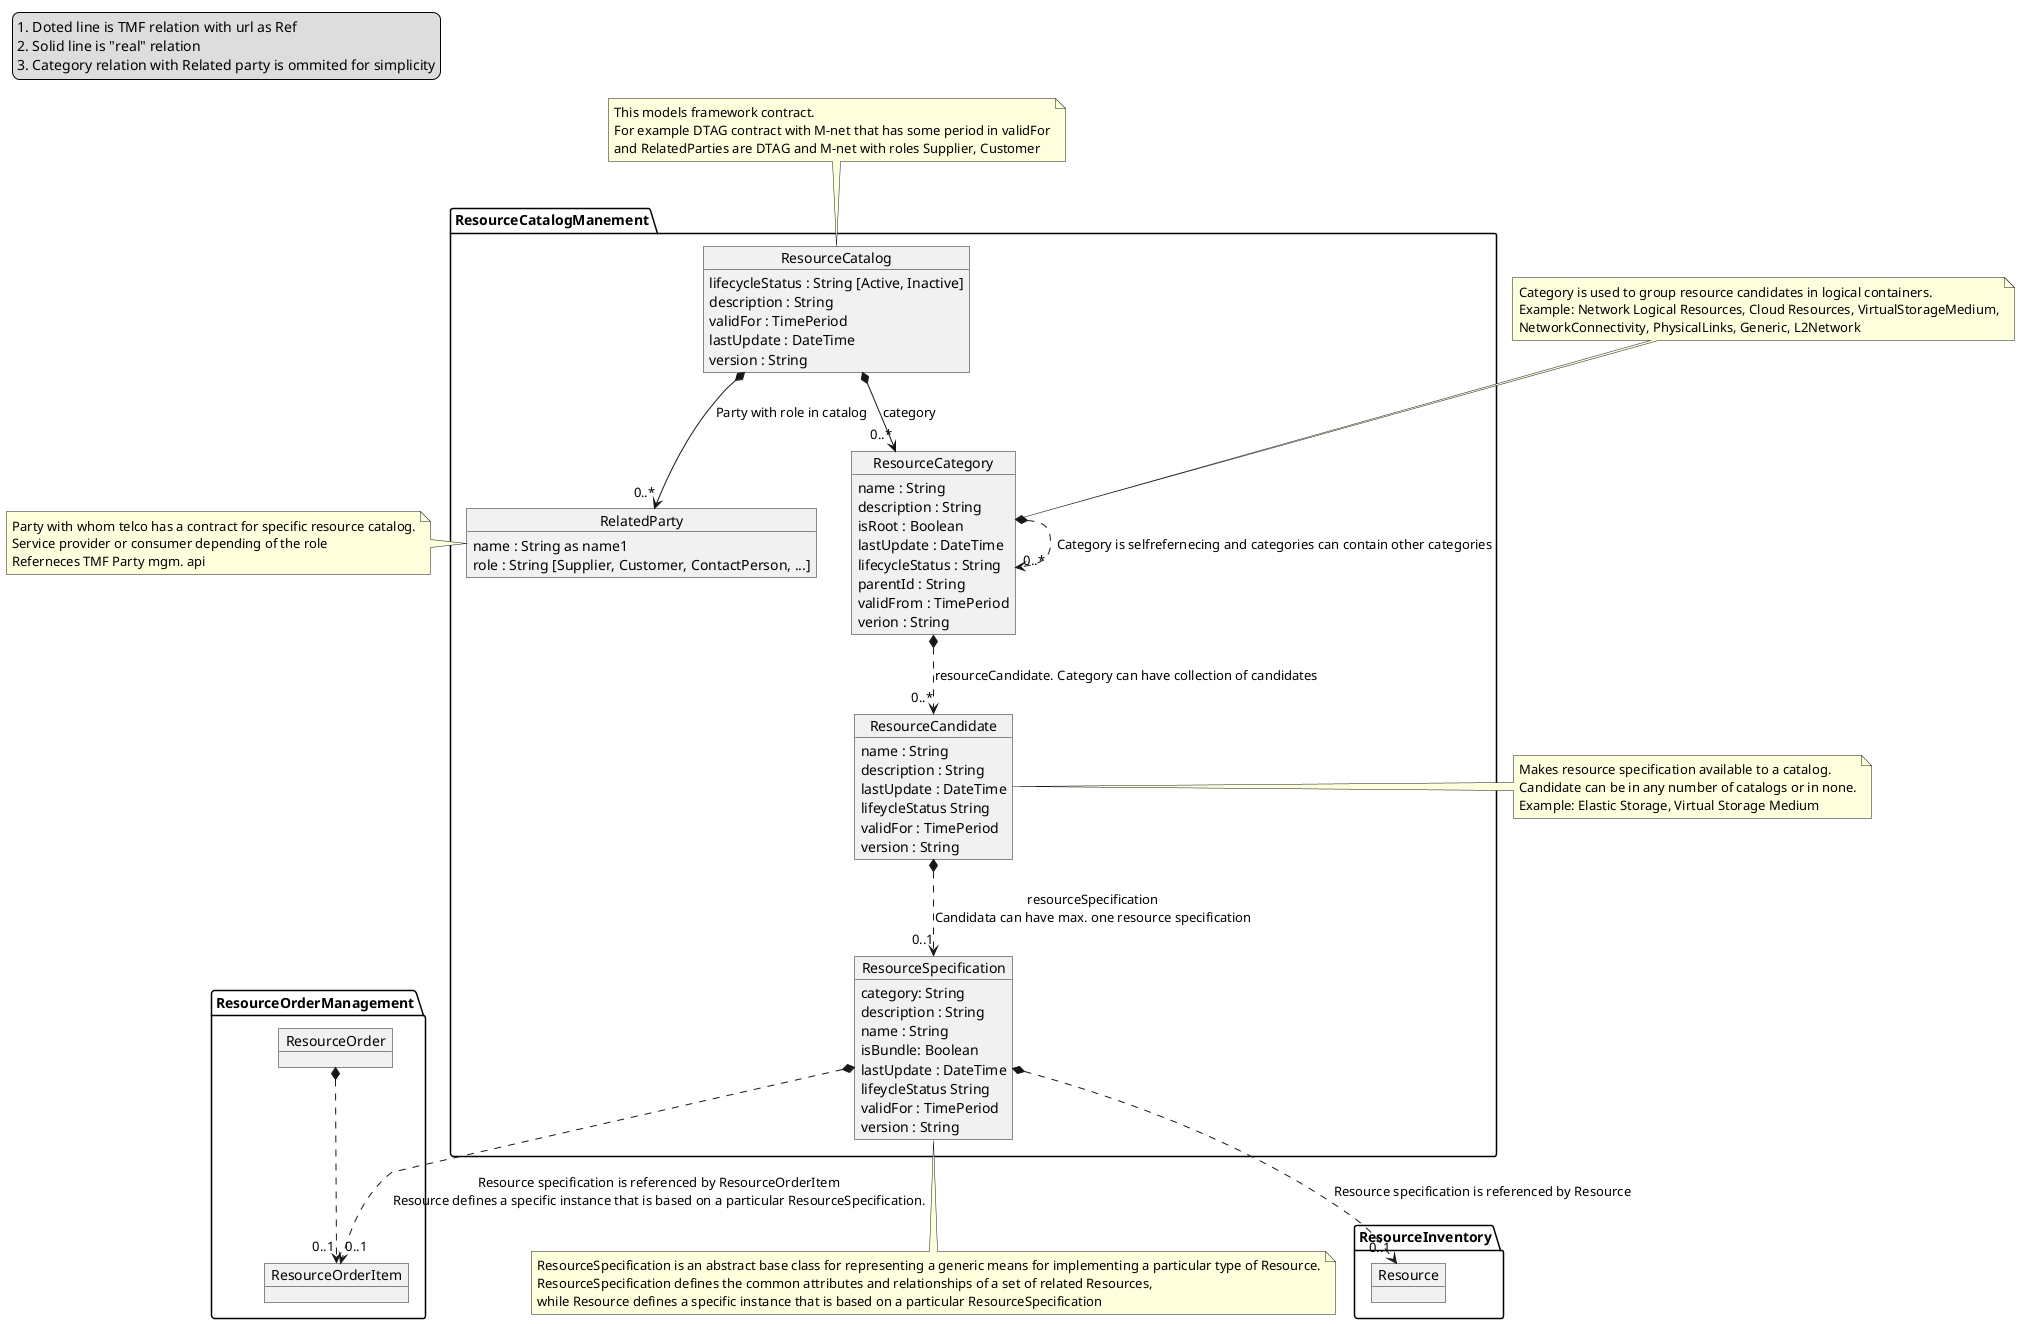@startuml core system


package ResourceCatalogManement {
    object ResourceCatalog
    object RelatedParty
    object ResourceCategory
    object ResourceCandidate
    object ResourceSpecification
}


note top of ResourceCatalog : This models framework contract.\nFor example DTAG contract with M-net that has some period in validFor\nand RelatedParties are DTAG and M-net with roles Supplier, Customer 
object ResourceCatalog {
  lifecycleStatus : String [Active, Inactive]
  description : String
  validFor : TimePeriod
  lastUpdate : DateTime
  version : String
}

note left of RelatedParty : Party with whom telco has a contract for specific resource catalog.\nService provider or consumer depending of the role\nReferneces TMF Party mgm. api 
object RelatedParty {
    name : String as name1
    role : String [Supplier, Customer, ContactPerson, ...]
}


note top of ResourceCategory : Category is used to group resource candidates in logical containers.\nExample: Network Logical Resources, Cloud Resources, VirtualStorageMedium,\nNetworkConnectivity, PhysicalLinks, Generic, L2Network
object ResourceCategory {
  name : String
  description : String
  isRoot : Boolean
  lastUpdate : DateTime
  lifecycleStatus : String
  parentId : String
  validFrom : TimePeriod 
  verion : String
}

note right of ResourceCandidate : Makes resource specification available to a catalog.\nCandidate can be in any number of catalogs or in none.\nExample: Elastic Storage, Virtual Storage Medium
object ResourceCandidate {
  name : String
  description : String
  lastUpdate : DateTime
  lifeycleStatus String
  validFor : TimePeriod
  version : String
}

note bottom of ResourceSpecification : ResourceSpecification is an abstract base class for representing a generic means for implementing a particular type of Resource.\nResourceSpecification defines the common attributes and relationships of a set of related Resources,\nwhile Resource defines a specific instance that is based on a particular ResourceSpecification
object ResourceSpecification {
  category: String
  description : String
  name : String
  isBundle: Boolean
  lastUpdate : DateTime
  lifeycleStatus String
  validFor : TimePeriod
  version : String
}

ResourceCatalog *--> "0..*" RelatedParty: Party with role in catalog
ResourceCatalog *--> "0..*" ResourceCategory: category
ResourceCategory *..> "0..*" ResourceCategory: Category is selfrefernecing and categories can contain other categories
ResourceCategory *..> "0..*" ResourceCandidate: resourceCandidate. Category can have collection of candidates
ResourceCandidate *..> "0..1" ResourceSpecification: resourceSpecification\nCandidata can have max. one resource specification


package ResourceOrderManagement {
    object ResourceOrder {
      
    }
    object ResourceOrderItem {
      
    }    
}

ResourceOrder *..> "0..1" ResourceOrderItem
ResourceSpecification *..> "0..1" ResourceOrderItem: Resource specification is referenced by ResourceOrderItem\nResource defines a specific instance that is based on a particular ResourceSpecification.



package ResourceInventory {
    object Resource {
      
    } 
}

ResourceSpecification *..> "0..1" Resource: Resource specification is referenced by Resource


legend top left
1. Doted line is TMF relation with url as Ref 
2. Solid line is "real" relation 
3. Category relation with Related party is ommited for simplicity
end legend

@enduml